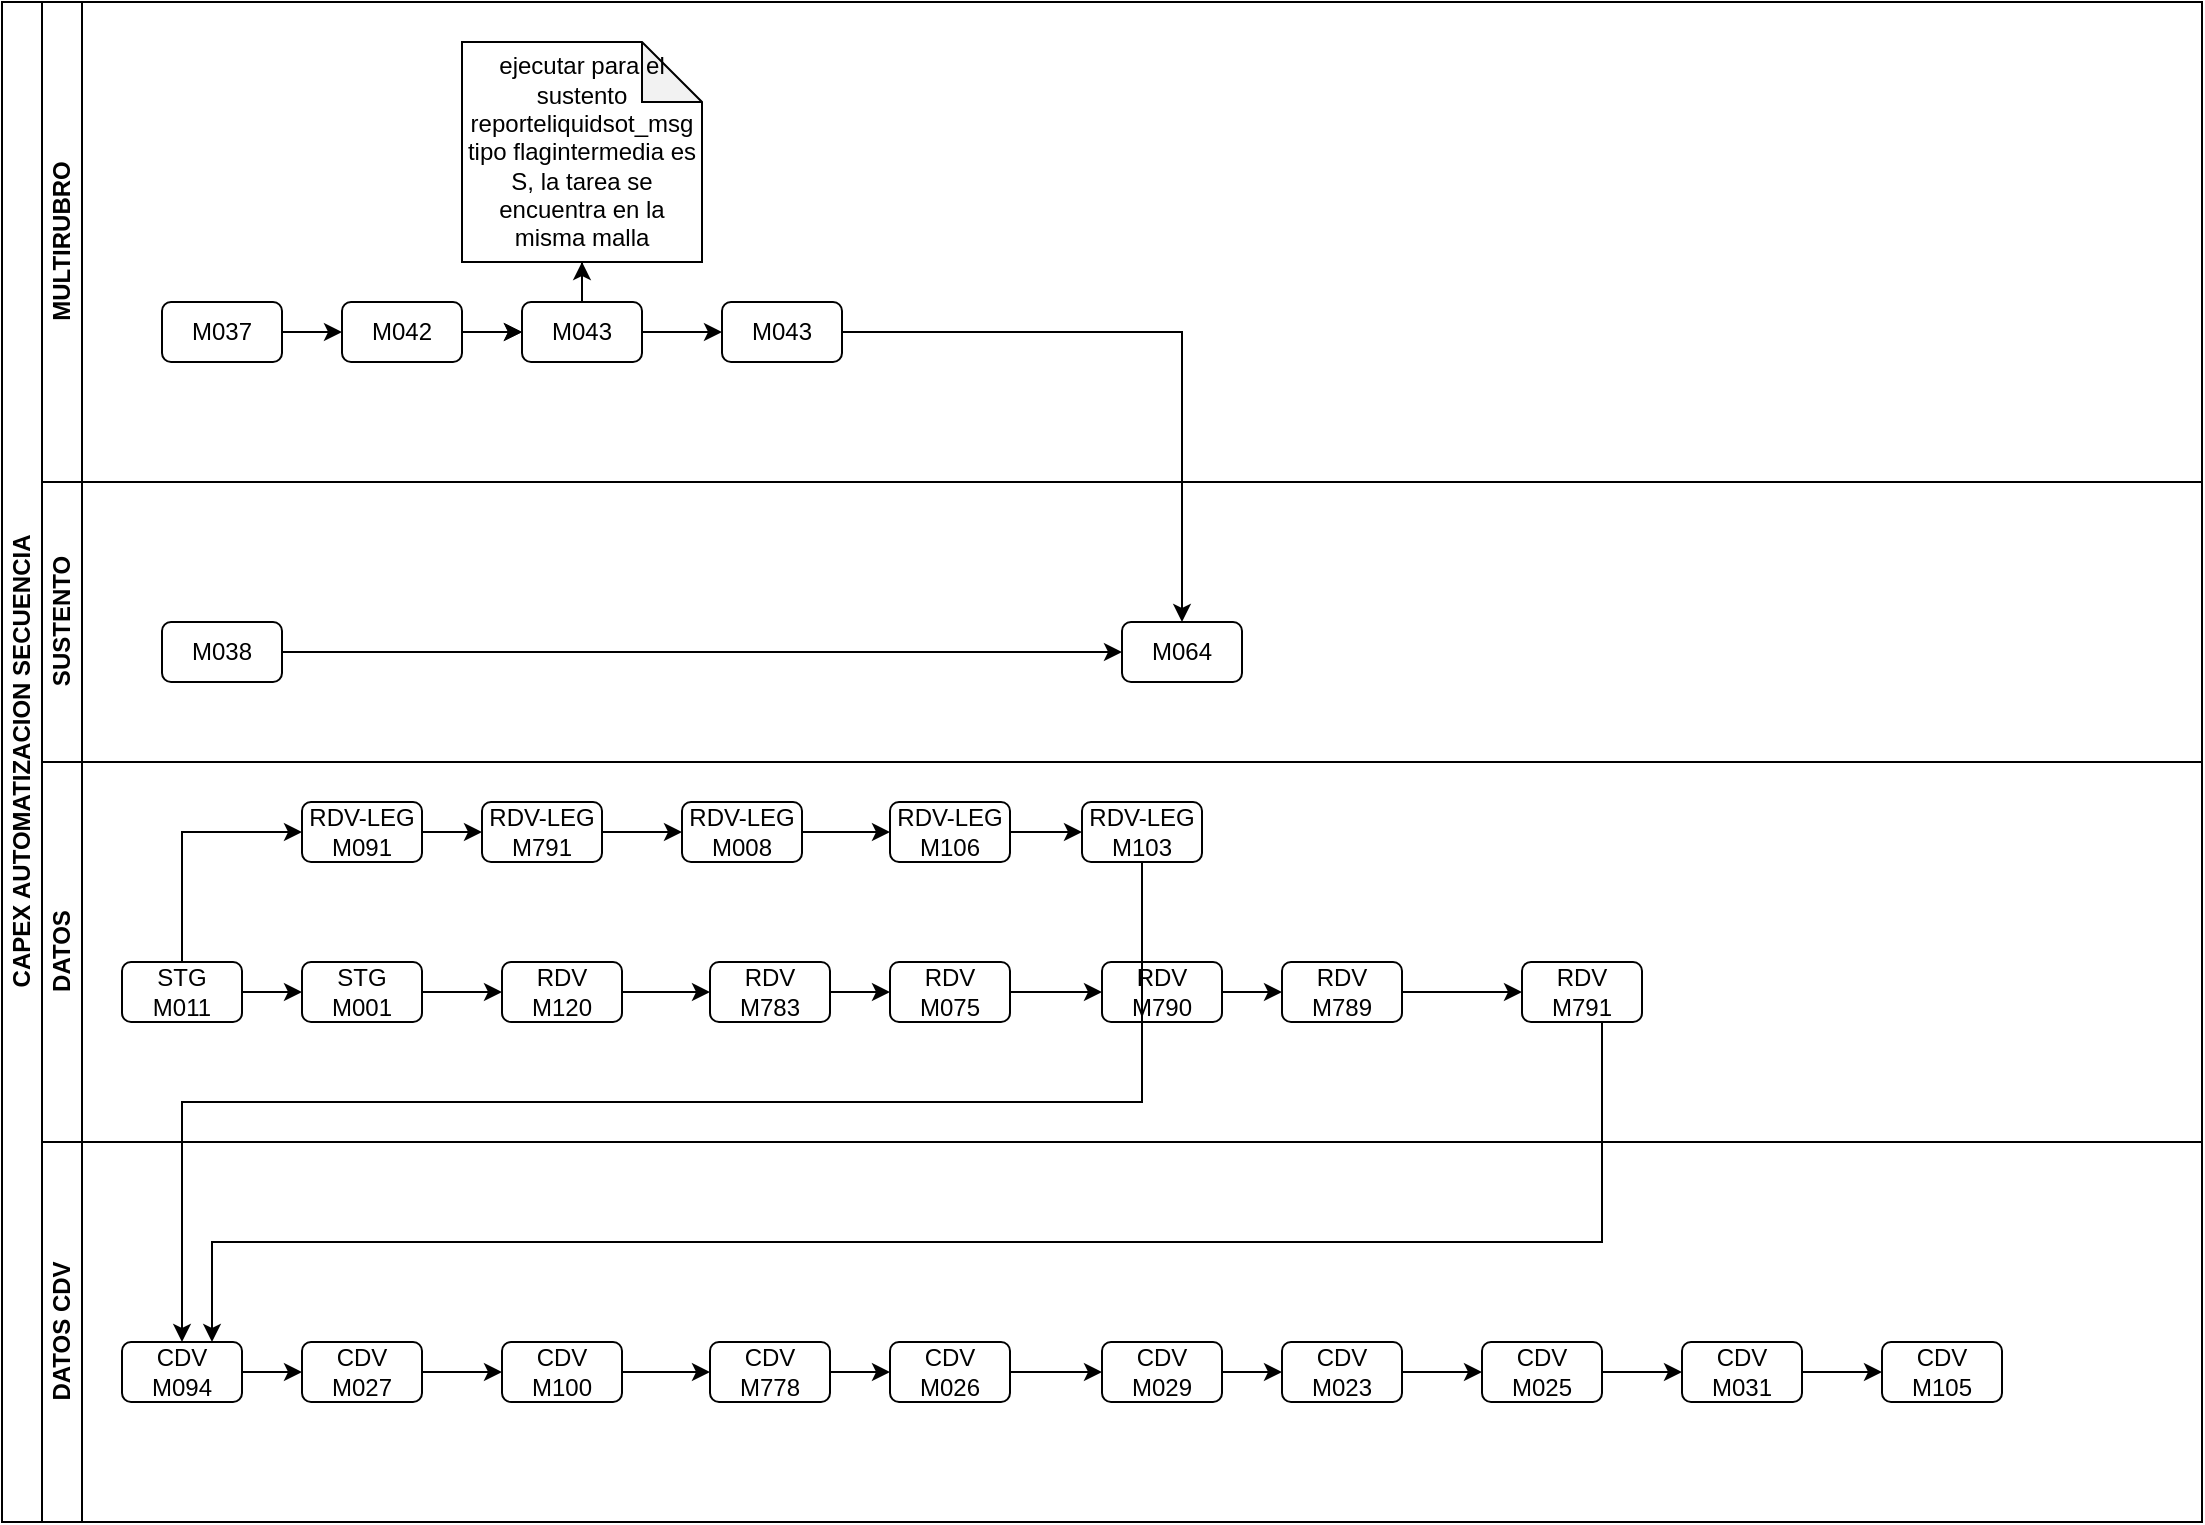 <mxfile version="22.1.2" type="github">
  <diagram name="Página-1" id="SZONqNHoEBk2e5Q26ZTf">
    <mxGraphModel dx="1050" dy="576" grid="1" gridSize="10" guides="1" tooltips="1" connect="1" arrows="1" fold="1" page="1" pageScale="1" pageWidth="827" pageHeight="1169" math="0" shadow="0">
      <root>
        <mxCell id="0" />
        <mxCell id="1" parent="0" />
        <mxCell id="dYLYo-6RRwzFp5xRImiS-1" value="CAPEX AUTOMATIZACION SECUENCIA" style="swimlane;childLayout=stackLayout;resizeParent=1;resizeParentMax=0;horizontal=0;startSize=20;horizontalStack=0;html=1;" vertex="1" parent="1">
          <mxGeometry x="20" y="70" width="1100" height="760" as="geometry" />
        </mxCell>
        <mxCell id="dYLYo-6RRwzFp5xRImiS-2" value="MULTIRUBRO" style="swimlane;startSize=20;horizontal=0;html=1;" vertex="1" parent="dYLYo-6RRwzFp5xRImiS-1">
          <mxGeometry x="20" width="1080" height="240" as="geometry" />
        </mxCell>
        <mxCell id="dYLYo-6RRwzFp5xRImiS-11" value="" style="edgeStyle=orthogonalEdgeStyle;rounded=0;orthogonalLoop=1;jettySize=auto;html=1;" edge="1" parent="dYLYo-6RRwzFp5xRImiS-2" source="dYLYo-6RRwzFp5xRImiS-7" target="dYLYo-6RRwzFp5xRImiS-8">
          <mxGeometry relative="1" as="geometry" />
        </mxCell>
        <mxCell id="dYLYo-6RRwzFp5xRImiS-7" value="M037" style="rounded=1;whiteSpace=wrap;html=1;" vertex="1" parent="dYLYo-6RRwzFp5xRImiS-2">
          <mxGeometry x="60" y="150" width="60" height="30" as="geometry" />
        </mxCell>
        <mxCell id="dYLYo-6RRwzFp5xRImiS-12" value="" style="edgeStyle=orthogonalEdgeStyle;rounded=0;orthogonalLoop=1;jettySize=auto;html=1;" edge="1" parent="dYLYo-6RRwzFp5xRImiS-2" source="dYLYo-6RRwzFp5xRImiS-8" target="dYLYo-6RRwzFp5xRImiS-9">
          <mxGeometry relative="1" as="geometry" />
        </mxCell>
        <mxCell id="dYLYo-6RRwzFp5xRImiS-49" value="" style="edgeStyle=orthogonalEdgeStyle;rounded=0;orthogonalLoop=1;jettySize=auto;html=1;" edge="1" parent="dYLYo-6RRwzFp5xRImiS-2" source="dYLYo-6RRwzFp5xRImiS-8" target="dYLYo-6RRwzFp5xRImiS-9">
          <mxGeometry relative="1" as="geometry" />
        </mxCell>
        <mxCell id="dYLYo-6RRwzFp5xRImiS-8" value="M042" style="rounded=1;whiteSpace=wrap;html=1;" vertex="1" parent="dYLYo-6RRwzFp5xRImiS-2">
          <mxGeometry x="150" y="150" width="60" height="30" as="geometry" />
        </mxCell>
        <mxCell id="dYLYo-6RRwzFp5xRImiS-13" value="" style="edgeStyle=orthogonalEdgeStyle;rounded=0;orthogonalLoop=1;jettySize=auto;html=1;" edge="1" parent="dYLYo-6RRwzFp5xRImiS-2" source="dYLYo-6RRwzFp5xRImiS-9" target="dYLYo-6RRwzFp5xRImiS-10">
          <mxGeometry relative="1" as="geometry" />
        </mxCell>
        <mxCell id="dYLYo-6RRwzFp5xRImiS-52" value="" style="edgeStyle=orthogonalEdgeStyle;rounded=0;orthogonalLoop=1;jettySize=auto;html=1;" edge="1" parent="dYLYo-6RRwzFp5xRImiS-2" source="dYLYo-6RRwzFp5xRImiS-9" target="dYLYo-6RRwzFp5xRImiS-51">
          <mxGeometry relative="1" as="geometry" />
        </mxCell>
        <mxCell id="dYLYo-6RRwzFp5xRImiS-9" value="M043" style="rounded=1;whiteSpace=wrap;html=1;" vertex="1" parent="dYLYo-6RRwzFp5xRImiS-2">
          <mxGeometry x="240" y="150" width="60" height="30" as="geometry" />
        </mxCell>
        <mxCell id="dYLYo-6RRwzFp5xRImiS-10" value="M043" style="rounded=1;whiteSpace=wrap;html=1;" vertex="1" parent="dYLYo-6RRwzFp5xRImiS-2">
          <mxGeometry x="340" y="150" width="60" height="30" as="geometry" />
        </mxCell>
        <mxCell id="dYLYo-6RRwzFp5xRImiS-51" value="ejecutar para el sustento reporteliquidsot_msg&lt;br&gt;tipo flagintermedia es S, la tarea se encuentra en la misma malla" style="shape=note;whiteSpace=wrap;html=1;backgroundOutline=1;darkOpacity=0.05;" vertex="1" parent="dYLYo-6RRwzFp5xRImiS-2">
          <mxGeometry x="210" y="20" width="120" height="110" as="geometry" />
        </mxCell>
        <mxCell id="dYLYo-6RRwzFp5xRImiS-3" value="SUSTENTO" style="swimlane;startSize=20;horizontal=0;html=1;" vertex="1" parent="dYLYo-6RRwzFp5xRImiS-1">
          <mxGeometry x="20" y="240" width="1080" height="140" as="geometry" />
        </mxCell>
        <mxCell id="dYLYo-6RRwzFp5xRImiS-54" style="edgeStyle=orthogonalEdgeStyle;rounded=0;orthogonalLoop=1;jettySize=auto;html=1;" edge="1" parent="dYLYo-6RRwzFp5xRImiS-3" source="dYLYo-6RRwzFp5xRImiS-6" target="dYLYo-6RRwzFp5xRImiS-53">
          <mxGeometry relative="1" as="geometry" />
        </mxCell>
        <mxCell id="dYLYo-6RRwzFp5xRImiS-6" value="M038" style="rounded=1;whiteSpace=wrap;html=1;" vertex="1" parent="dYLYo-6RRwzFp5xRImiS-3">
          <mxGeometry x="60" y="70" width="60" height="30" as="geometry" />
        </mxCell>
        <mxCell id="dYLYo-6RRwzFp5xRImiS-53" value="M064" style="rounded=1;whiteSpace=wrap;html=1;" vertex="1" parent="dYLYo-6RRwzFp5xRImiS-3">
          <mxGeometry x="540" y="70" width="60" height="30" as="geometry" />
        </mxCell>
        <mxCell id="dYLYo-6RRwzFp5xRImiS-5" value="DATOS" style="swimlane;startSize=20;horizontal=0;html=1;" vertex="1" parent="dYLYo-6RRwzFp5xRImiS-1">
          <mxGeometry x="20" y="380" width="1080" height="190" as="geometry" />
        </mxCell>
        <mxCell id="dYLYo-6RRwzFp5xRImiS-17" value="" style="edgeStyle=orthogonalEdgeStyle;rounded=0;orthogonalLoop=1;jettySize=auto;html=1;" edge="1" parent="dYLYo-6RRwzFp5xRImiS-5" source="dYLYo-6RRwzFp5xRImiS-14" target="dYLYo-6RRwzFp5xRImiS-15">
          <mxGeometry relative="1" as="geometry" />
        </mxCell>
        <mxCell id="dYLYo-6RRwzFp5xRImiS-32" value="" style="edgeStyle=orthogonalEdgeStyle;rounded=0;orthogonalLoop=1;jettySize=auto;html=1;" edge="1" parent="dYLYo-6RRwzFp5xRImiS-5" source="dYLYo-6RRwzFp5xRImiS-14" target="dYLYo-6RRwzFp5xRImiS-25">
          <mxGeometry relative="1" as="geometry">
            <Array as="points">
              <mxPoint x="70" y="35" />
            </Array>
          </mxGeometry>
        </mxCell>
        <mxCell id="dYLYo-6RRwzFp5xRImiS-14" value="STG&lt;br&gt;M011" style="rounded=1;whiteSpace=wrap;html=1;" vertex="1" parent="dYLYo-6RRwzFp5xRImiS-5">
          <mxGeometry x="40" y="100" width="60" height="30" as="geometry" />
        </mxCell>
        <mxCell id="dYLYo-6RRwzFp5xRImiS-22" value="" style="edgeStyle=orthogonalEdgeStyle;rounded=0;orthogonalLoop=1;jettySize=auto;html=1;" edge="1" parent="dYLYo-6RRwzFp5xRImiS-5" source="dYLYo-6RRwzFp5xRImiS-15" target="dYLYo-6RRwzFp5xRImiS-16">
          <mxGeometry relative="1" as="geometry" />
        </mxCell>
        <mxCell id="dYLYo-6RRwzFp5xRImiS-15" value="STG&lt;br&gt;M001" style="rounded=1;whiteSpace=wrap;html=1;" vertex="1" parent="dYLYo-6RRwzFp5xRImiS-5">
          <mxGeometry x="130" y="100" width="60" height="30" as="geometry" />
        </mxCell>
        <mxCell id="dYLYo-6RRwzFp5xRImiS-24" value="" style="edgeStyle=orthogonalEdgeStyle;rounded=0;orthogonalLoop=1;jettySize=auto;html=1;" edge="1" parent="dYLYo-6RRwzFp5xRImiS-5" source="dYLYo-6RRwzFp5xRImiS-16" target="dYLYo-6RRwzFp5xRImiS-23">
          <mxGeometry relative="1" as="geometry" />
        </mxCell>
        <mxCell id="dYLYo-6RRwzFp5xRImiS-16" value="RDV&lt;br&gt;M120" style="rounded=1;whiteSpace=wrap;html=1;" vertex="1" parent="dYLYo-6RRwzFp5xRImiS-5">
          <mxGeometry x="230" y="100" width="60" height="30" as="geometry" />
        </mxCell>
        <mxCell id="dYLYo-6RRwzFp5xRImiS-36" value="" style="edgeStyle=orthogonalEdgeStyle;rounded=0;orthogonalLoop=1;jettySize=auto;html=1;" edge="1" parent="dYLYo-6RRwzFp5xRImiS-5" source="dYLYo-6RRwzFp5xRImiS-23" target="dYLYo-6RRwzFp5xRImiS-35">
          <mxGeometry relative="1" as="geometry" />
        </mxCell>
        <mxCell id="dYLYo-6RRwzFp5xRImiS-23" value="RDV&lt;br&gt;M783" style="rounded=1;whiteSpace=wrap;html=1;" vertex="1" parent="dYLYo-6RRwzFp5xRImiS-5">
          <mxGeometry x="334" y="100" width="60" height="30" as="geometry" />
        </mxCell>
        <mxCell id="dYLYo-6RRwzFp5xRImiS-29" value="" style="edgeStyle=orthogonalEdgeStyle;rounded=0;orthogonalLoop=1;jettySize=auto;html=1;" edge="1" parent="dYLYo-6RRwzFp5xRImiS-5" source="dYLYo-6RRwzFp5xRImiS-25" target="dYLYo-6RRwzFp5xRImiS-26">
          <mxGeometry relative="1" as="geometry" />
        </mxCell>
        <mxCell id="dYLYo-6RRwzFp5xRImiS-25" value="RDV-LEG&lt;br&gt;M091" style="rounded=1;whiteSpace=wrap;html=1;" vertex="1" parent="dYLYo-6RRwzFp5xRImiS-5">
          <mxGeometry x="130" y="20" width="60" height="30" as="geometry" />
        </mxCell>
        <mxCell id="dYLYo-6RRwzFp5xRImiS-30" value="" style="edgeStyle=orthogonalEdgeStyle;rounded=0;orthogonalLoop=1;jettySize=auto;html=1;" edge="1" parent="dYLYo-6RRwzFp5xRImiS-5" source="dYLYo-6RRwzFp5xRImiS-26" target="dYLYo-6RRwzFp5xRImiS-27">
          <mxGeometry relative="1" as="geometry" />
        </mxCell>
        <mxCell id="dYLYo-6RRwzFp5xRImiS-26" value="RDV-LEG&lt;br&gt;M791" style="rounded=1;whiteSpace=wrap;html=1;" vertex="1" parent="dYLYo-6RRwzFp5xRImiS-5">
          <mxGeometry x="220" y="20" width="60" height="30" as="geometry" />
        </mxCell>
        <mxCell id="dYLYo-6RRwzFp5xRImiS-31" value="" style="edgeStyle=orthogonalEdgeStyle;rounded=0;orthogonalLoop=1;jettySize=auto;html=1;" edge="1" parent="dYLYo-6RRwzFp5xRImiS-5" source="dYLYo-6RRwzFp5xRImiS-27" target="dYLYo-6RRwzFp5xRImiS-28">
          <mxGeometry relative="1" as="geometry" />
        </mxCell>
        <mxCell id="dYLYo-6RRwzFp5xRImiS-27" value="RDV-LEG&lt;br&gt;M008" style="rounded=1;whiteSpace=wrap;html=1;" vertex="1" parent="dYLYo-6RRwzFp5xRImiS-5">
          <mxGeometry x="320" y="20" width="60" height="30" as="geometry" />
        </mxCell>
        <mxCell id="dYLYo-6RRwzFp5xRImiS-34" value="" style="edgeStyle=orthogonalEdgeStyle;rounded=0;orthogonalLoop=1;jettySize=auto;html=1;" edge="1" parent="dYLYo-6RRwzFp5xRImiS-5" source="dYLYo-6RRwzFp5xRImiS-28" target="dYLYo-6RRwzFp5xRImiS-33">
          <mxGeometry relative="1" as="geometry" />
        </mxCell>
        <mxCell id="dYLYo-6RRwzFp5xRImiS-28" value="RDV-LEG&lt;br&gt;M106" style="rounded=1;whiteSpace=wrap;html=1;" vertex="1" parent="dYLYo-6RRwzFp5xRImiS-5">
          <mxGeometry x="424" y="20" width="60" height="30" as="geometry" />
        </mxCell>
        <mxCell id="dYLYo-6RRwzFp5xRImiS-33" value="RDV-LEG&lt;br&gt;M103" style="rounded=1;whiteSpace=wrap;html=1;" vertex="1" parent="dYLYo-6RRwzFp5xRImiS-5">
          <mxGeometry x="520" y="20" width="60" height="30" as="geometry" />
        </mxCell>
        <mxCell id="dYLYo-6RRwzFp5xRImiS-38" value="" style="edgeStyle=orthogonalEdgeStyle;rounded=0;orthogonalLoop=1;jettySize=auto;html=1;" edge="1" parent="dYLYo-6RRwzFp5xRImiS-5" source="dYLYo-6RRwzFp5xRImiS-35" target="dYLYo-6RRwzFp5xRImiS-37">
          <mxGeometry relative="1" as="geometry" />
        </mxCell>
        <mxCell id="dYLYo-6RRwzFp5xRImiS-35" value="RDV&lt;br&gt;M075" style="rounded=1;whiteSpace=wrap;html=1;" vertex="1" parent="dYLYo-6RRwzFp5xRImiS-5">
          <mxGeometry x="424" y="100" width="60" height="30" as="geometry" />
        </mxCell>
        <mxCell id="dYLYo-6RRwzFp5xRImiS-45" value="" style="edgeStyle=orthogonalEdgeStyle;rounded=0;orthogonalLoop=1;jettySize=auto;html=1;" edge="1" parent="dYLYo-6RRwzFp5xRImiS-5" source="dYLYo-6RRwzFp5xRImiS-37" target="dYLYo-6RRwzFp5xRImiS-40">
          <mxGeometry relative="1" as="geometry" />
        </mxCell>
        <mxCell id="dYLYo-6RRwzFp5xRImiS-37" value="RDV&lt;br&gt;M790" style="rounded=1;whiteSpace=wrap;html=1;" vertex="1" parent="dYLYo-6RRwzFp5xRImiS-5">
          <mxGeometry x="530" y="100" width="60" height="30" as="geometry" />
        </mxCell>
        <mxCell id="dYLYo-6RRwzFp5xRImiS-87" value="" style="edgeStyle=orthogonalEdgeStyle;rounded=0;orthogonalLoop=1;jettySize=auto;html=1;" edge="1" parent="dYLYo-6RRwzFp5xRImiS-5" source="dYLYo-6RRwzFp5xRImiS-40" target="dYLYo-6RRwzFp5xRImiS-43">
          <mxGeometry relative="1" as="geometry" />
        </mxCell>
        <mxCell id="dYLYo-6RRwzFp5xRImiS-40" value="RDV&lt;br&gt;M789" style="rounded=1;whiteSpace=wrap;html=1;" vertex="1" parent="dYLYo-6RRwzFp5xRImiS-5">
          <mxGeometry x="620" y="100" width="60" height="30" as="geometry" />
        </mxCell>
        <mxCell id="dYLYo-6RRwzFp5xRImiS-43" value="RDV&lt;br&gt;M791" style="rounded=1;whiteSpace=wrap;html=1;" vertex="1" parent="dYLYo-6RRwzFp5xRImiS-5">
          <mxGeometry x="740" y="100" width="60" height="30" as="geometry" />
        </mxCell>
        <mxCell id="dYLYo-6RRwzFp5xRImiS-55" style="edgeStyle=orthogonalEdgeStyle;rounded=0;orthogonalLoop=1;jettySize=auto;html=1;entryX=0.5;entryY=0;entryDx=0;entryDy=0;" edge="1" parent="dYLYo-6RRwzFp5xRImiS-1" source="dYLYo-6RRwzFp5xRImiS-10" target="dYLYo-6RRwzFp5xRImiS-53">
          <mxGeometry relative="1" as="geometry" />
        </mxCell>
        <mxCell id="dYLYo-6RRwzFp5xRImiS-56" value="DATOS CDV" style="swimlane;startSize=20;horizontal=0;html=1;" vertex="1" parent="dYLYo-6RRwzFp5xRImiS-1">
          <mxGeometry x="20" y="570" width="1080" height="190" as="geometry" />
        </mxCell>
        <mxCell id="dYLYo-6RRwzFp5xRImiS-57" value="" style="edgeStyle=orthogonalEdgeStyle;rounded=0;orthogonalLoop=1;jettySize=auto;html=1;" edge="1" parent="dYLYo-6RRwzFp5xRImiS-56" source="dYLYo-6RRwzFp5xRImiS-59" target="dYLYo-6RRwzFp5xRImiS-61">
          <mxGeometry relative="1" as="geometry" />
        </mxCell>
        <mxCell id="dYLYo-6RRwzFp5xRImiS-59" value="CDV&lt;br&gt;M094" style="rounded=1;whiteSpace=wrap;html=1;" vertex="1" parent="dYLYo-6RRwzFp5xRImiS-56">
          <mxGeometry x="40" y="100" width="60" height="30" as="geometry" />
        </mxCell>
        <mxCell id="dYLYo-6RRwzFp5xRImiS-60" value="" style="edgeStyle=orthogonalEdgeStyle;rounded=0;orthogonalLoop=1;jettySize=auto;html=1;" edge="1" parent="dYLYo-6RRwzFp5xRImiS-56" source="dYLYo-6RRwzFp5xRImiS-61" target="dYLYo-6RRwzFp5xRImiS-63">
          <mxGeometry relative="1" as="geometry" />
        </mxCell>
        <mxCell id="dYLYo-6RRwzFp5xRImiS-61" value="CDV&lt;br&gt;M027" style="rounded=1;whiteSpace=wrap;html=1;" vertex="1" parent="dYLYo-6RRwzFp5xRImiS-56">
          <mxGeometry x="130" y="100" width="60" height="30" as="geometry" />
        </mxCell>
        <mxCell id="dYLYo-6RRwzFp5xRImiS-62" value="" style="edgeStyle=orthogonalEdgeStyle;rounded=0;orthogonalLoop=1;jettySize=auto;html=1;" edge="1" parent="dYLYo-6RRwzFp5xRImiS-56" source="dYLYo-6RRwzFp5xRImiS-63" target="dYLYo-6RRwzFp5xRImiS-65">
          <mxGeometry relative="1" as="geometry" />
        </mxCell>
        <mxCell id="dYLYo-6RRwzFp5xRImiS-63" value="CDV&lt;br&gt;M100" style="rounded=1;whiteSpace=wrap;html=1;" vertex="1" parent="dYLYo-6RRwzFp5xRImiS-56">
          <mxGeometry x="230" y="100" width="60" height="30" as="geometry" />
        </mxCell>
        <mxCell id="dYLYo-6RRwzFp5xRImiS-64" value="" style="edgeStyle=orthogonalEdgeStyle;rounded=0;orthogonalLoop=1;jettySize=auto;html=1;" edge="1" parent="dYLYo-6RRwzFp5xRImiS-56" source="dYLYo-6RRwzFp5xRImiS-65" target="dYLYo-6RRwzFp5xRImiS-76">
          <mxGeometry relative="1" as="geometry" />
        </mxCell>
        <mxCell id="dYLYo-6RRwzFp5xRImiS-65" value="CDV&lt;br&gt;M778" style="rounded=1;whiteSpace=wrap;html=1;" vertex="1" parent="dYLYo-6RRwzFp5xRImiS-56">
          <mxGeometry x="334" y="100" width="60" height="30" as="geometry" />
        </mxCell>
        <mxCell id="dYLYo-6RRwzFp5xRImiS-75" value="" style="edgeStyle=orthogonalEdgeStyle;rounded=0;orthogonalLoop=1;jettySize=auto;html=1;" edge="1" parent="dYLYo-6RRwzFp5xRImiS-56" source="dYLYo-6RRwzFp5xRImiS-76" target="dYLYo-6RRwzFp5xRImiS-78">
          <mxGeometry relative="1" as="geometry" />
        </mxCell>
        <mxCell id="dYLYo-6RRwzFp5xRImiS-76" value="CDV&lt;br&gt;M026" style="rounded=1;whiteSpace=wrap;html=1;" vertex="1" parent="dYLYo-6RRwzFp5xRImiS-56">
          <mxGeometry x="424" y="100" width="60" height="30" as="geometry" />
        </mxCell>
        <mxCell id="dYLYo-6RRwzFp5xRImiS-77" value="" style="edgeStyle=orthogonalEdgeStyle;rounded=0;orthogonalLoop=1;jettySize=auto;html=1;" edge="1" parent="dYLYo-6RRwzFp5xRImiS-56" source="dYLYo-6RRwzFp5xRImiS-78" target="dYLYo-6RRwzFp5xRImiS-80">
          <mxGeometry relative="1" as="geometry" />
        </mxCell>
        <mxCell id="dYLYo-6RRwzFp5xRImiS-78" value="CDV&lt;br&gt;M029" style="rounded=1;whiteSpace=wrap;html=1;" vertex="1" parent="dYLYo-6RRwzFp5xRImiS-56">
          <mxGeometry x="530" y="100" width="60" height="30" as="geometry" />
        </mxCell>
        <mxCell id="dYLYo-6RRwzFp5xRImiS-79" value="" style="edgeStyle=orthogonalEdgeStyle;rounded=0;orthogonalLoop=1;jettySize=auto;html=1;" edge="1" parent="dYLYo-6RRwzFp5xRImiS-56" source="dYLYo-6RRwzFp5xRImiS-80" target="dYLYo-6RRwzFp5xRImiS-82">
          <mxGeometry relative="1" as="geometry" />
        </mxCell>
        <mxCell id="dYLYo-6RRwzFp5xRImiS-80" value="CDV&lt;br&gt;M023" style="rounded=1;whiteSpace=wrap;html=1;" vertex="1" parent="dYLYo-6RRwzFp5xRImiS-56">
          <mxGeometry x="620" y="100" width="60" height="30" as="geometry" />
        </mxCell>
        <mxCell id="dYLYo-6RRwzFp5xRImiS-81" value="" style="edgeStyle=orthogonalEdgeStyle;rounded=0;orthogonalLoop=1;jettySize=auto;html=1;" edge="1" parent="dYLYo-6RRwzFp5xRImiS-56" source="dYLYo-6RRwzFp5xRImiS-82" target="dYLYo-6RRwzFp5xRImiS-84">
          <mxGeometry relative="1" as="geometry" />
        </mxCell>
        <mxCell id="dYLYo-6RRwzFp5xRImiS-82" value="CDV&lt;br&gt;M025" style="rounded=1;whiteSpace=wrap;html=1;" vertex="1" parent="dYLYo-6RRwzFp5xRImiS-56">
          <mxGeometry x="720" y="100" width="60" height="30" as="geometry" />
        </mxCell>
        <mxCell id="dYLYo-6RRwzFp5xRImiS-83" value="" style="edgeStyle=orthogonalEdgeStyle;rounded=0;orthogonalLoop=1;jettySize=auto;html=1;" edge="1" parent="dYLYo-6RRwzFp5xRImiS-56" source="dYLYo-6RRwzFp5xRImiS-84" target="dYLYo-6RRwzFp5xRImiS-85">
          <mxGeometry relative="1" as="geometry" />
        </mxCell>
        <mxCell id="dYLYo-6RRwzFp5xRImiS-84" value="CDV&lt;br&gt;M031" style="rounded=1;whiteSpace=wrap;html=1;" vertex="1" parent="dYLYo-6RRwzFp5xRImiS-56">
          <mxGeometry x="820" y="100" width="60" height="30" as="geometry" />
        </mxCell>
        <mxCell id="dYLYo-6RRwzFp5xRImiS-85" value="CDV&lt;br&gt;M105" style="rounded=1;whiteSpace=wrap;html=1;" vertex="1" parent="dYLYo-6RRwzFp5xRImiS-56">
          <mxGeometry x="920" y="100" width="60" height="30" as="geometry" />
        </mxCell>
        <mxCell id="dYLYo-6RRwzFp5xRImiS-86" style="edgeStyle=orthogonalEdgeStyle;rounded=0;orthogonalLoop=1;jettySize=auto;html=1;entryX=0.75;entryY=0;entryDx=0;entryDy=0;" edge="1" parent="dYLYo-6RRwzFp5xRImiS-1" source="dYLYo-6RRwzFp5xRImiS-43" target="dYLYo-6RRwzFp5xRImiS-59">
          <mxGeometry relative="1" as="geometry">
            <Array as="points">
              <mxPoint x="800" y="620" />
              <mxPoint x="105" y="620" />
            </Array>
          </mxGeometry>
        </mxCell>
        <mxCell id="dYLYo-6RRwzFp5xRImiS-90" style="edgeStyle=orthogonalEdgeStyle;rounded=0;orthogonalLoop=1;jettySize=auto;html=1;entryX=0.5;entryY=0;entryDx=0;entryDy=0;" edge="1" parent="dYLYo-6RRwzFp5xRImiS-1" source="dYLYo-6RRwzFp5xRImiS-33" target="dYLYo-6RRwzFp5xRImiS-59">
          <mxGeometry relative="1" as="geometry">
            <Array as="points">
              <mxPoint x="570" y="550" />
              <mxPoint x="90" y="550" />
            </Array>
          </mxGeometry>
        </mxCell>
      </root>
    </mxGraphModel>
  </diagram>
</mxfile>
